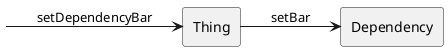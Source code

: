 @startuml communication
skinparam linestyle ortho
left to right direction

label " " as external
rectangle "Thing" as thing
rectangle "Dependency" as dependency

external -[plain]-> thing: setDependencyBar
thing -[plain]-> dependency: setBar

@enduml
